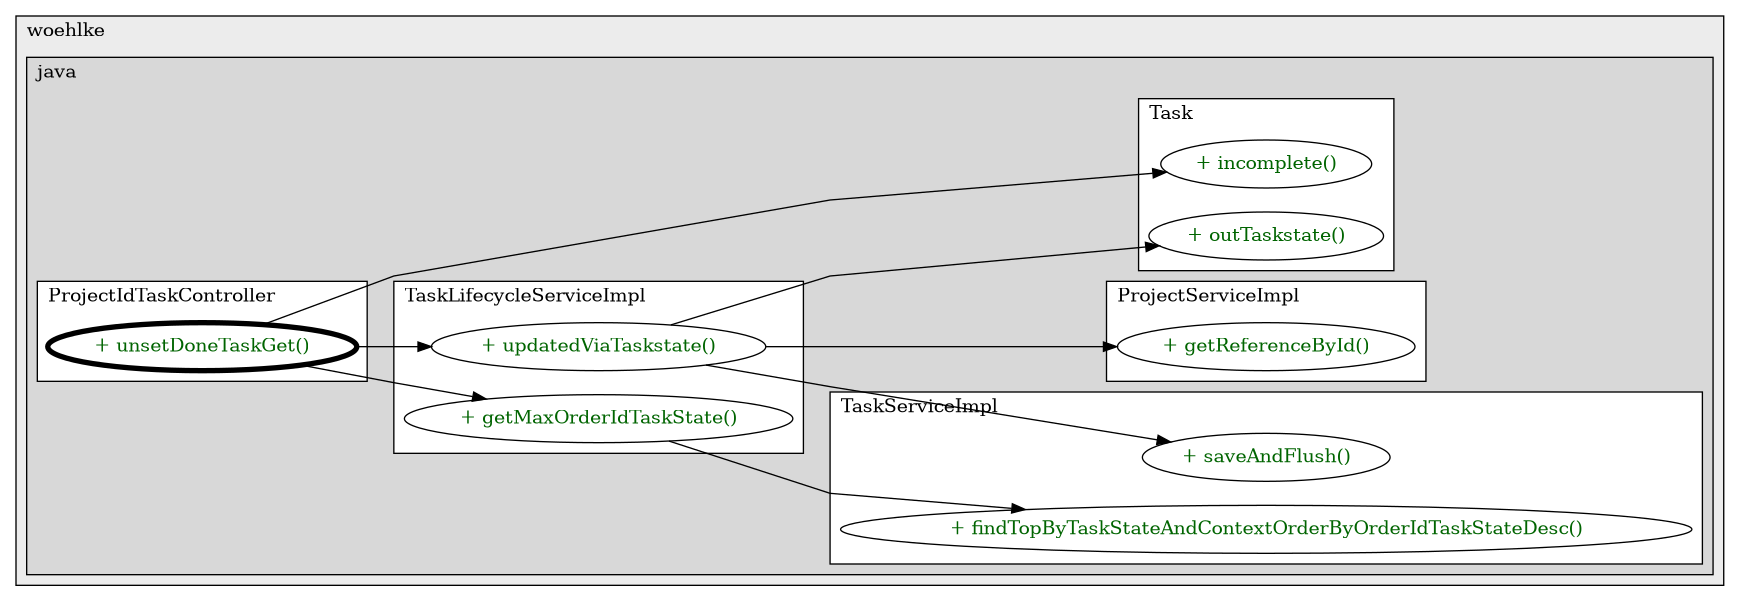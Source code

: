 @startuml

/' diagram meta data start
config=CallConfiguration;
{
  "rootMethod": "org.woehlke.java.simpleworklist.domain.ProjectIdTaskController#unsetDoneTaskGet(Project,UserSessionBean,Task,Model)",
  "projectClassification": {
    "searchMode": "OpenProject", // OpenProject, AllProjects
    "includedProjects": "",
    "pathEndKeywords": "*.impl",
    "isClientPath": "",
    "isClientName": "",
    "isTestPath": "",
    "isTestName": "",
    "isMappingPath": "",
    "isMappingName": "",
    "isDataAccessPath": "",
    "isDataAccessName": "",
    "isDataStructurePath": "",
    "isDataStructureName": "",
    "isInterfaceStructuresPath": "",
    "isInterfaceStructuresName": "",
    "isEntryPointPath": "",
    "isEntryPointName": "",
    "treatFinalFieldsAsMandatory": false
  },
  "graphRestriction": {
    "classPackageExcludeFilter": "",
    "classPackageIncludeFilter": "",
    "classNameExcludeFilter": "",
    "classNameIncludeFilter": "",
    "methodNameExcludeFilter": "",
    "methodNameIncludeFilter": "",
    "removeByInheritance": "", // inheritance/annotation based filtering is done in a second step
    "removeByAnnotation": "",
    "removeByClassPackage": "", // cleanup the graph after inheritance/annotation based filtering is done
    "removeByClassName": "",
    "cutMappings": false,
    "cutEnum": true,
    "cutTests": true,
    "cutClient": true,
    "cutDataAccess": true,
    "cutInterfaceStructures": true,
    "cutDataStructures": true,
    "cutGetterAndSetter": true,
    "cutConstructors": true
  },
  "graphTraversal": {
    "forwardDepth": 3,
    "backwardDepth": 3,
    "classPackageExcludeFilter": "",
    "classPackageIncludeFilter": "",
    "classNameExcludeFilter": "",
    "classNameIncludeFilter": "",
    "methodNameExcludeFilter": "",
    "methodNameIncludeFilter": "",
    "hideMappings": false,
    "hideDataStructures": false,
    "hidePrivateMethods": true,
    "hideInterfaceCalls": true, // indirection: implementation -> interface (is hidden) -> implementation
    "onlyShowApplicationEntryPoints": false, // root node is included
    "useMethodCallsForStructureDiagram": "ForwardOnly" // ForwardOnly, BothDirections, No
  },
  "details": {
    "aggregation": "GroupByClass", // ByClass, GroupByClass, None
    "showMethodParametersTypes": false,
    "showMethodParametersNames": false,
    "showMethodReturnType": false,
    "showPackageLevels": 2,
    "showCallOrder": false,
    "edgeMode": "MethodsOnly", // TypesOnly, MethodsOnly, TypesAndMethods, MethodsAndDirectTypeUsage
    "showDetailedClassStructure": false
  },
  "rootClass": "org.woehlke.java.simpleworklist.domain.ProjectIdTaskController",
  "extensionCallbackMethod": "" // qualified.class.name#methodName - signature: public static String method(String)
}
diagram meta data end '/



digraph g {
    rankdir="LR"
    splines=polyline


'nodes
subgraph cluster_1513072491 {
   	label=woehlke
	labeljust=l
	fillcolor="#ececec"
	style=filled

   subgraph cluster_1573988037 {
   	label=java
	labeljust=l
	fillcolor="#d8d8d8"
	style=filled

   subgraph cluster_1533270679 {
   	label=TaskServiceImpl
	labeljust=l
	fillcolor=white
	style=filled

   TaskServiceImpl309352181XXXfindTopByTaskStateAndContextOrderByOrderIdTaskStateDesc411139375[
	label="+ findTopByTaskStateAndContextOrderByOrderIdTaskStateDesc()"
	style=filled
	fillcolor=white
	tooltip="TaskServiceImpl

null"
	fontcolor=darkgreen
];

TaskServiceImpl309352181XXXsaveAndFlush2599333[
	label="+ saveAndFlush()"
	style=filled
	fillcolor=white
	tooltip="TaskServiceImpl

null"
	fontcolor=darkgreen
];
}

subgraph cluster_1612583461 {
   	label=TaskLifecycleServiceImpl
	labeljust=l
	fillcolor=white
	style=filled

   TaskLifecycleServiceImpl79094691XXXgetMaxOrderIdTaskState411139375[
	label="+ getMaxOrderIdTaskState()"
	style=filled
	fillcolor=white
	tooltip="TaskLifecycleServiceImpl

null"
	fontcolor=darkgreen
];

TaskLifecycleServiceImpl79094691XXXupdatedViaTaskstate2599333[
	label="+ updatedViaTaskstate()"
	style=filled
	fillcolor=white
	tooltip="TaskLifecycleServiceImpl

null"
	fontcolor=darkgreen
];
}

subgraph cluster_2046388601 {
   	label=ProjectIdTaskController
	labeljust=l
	fillcolor=white
	style=filled

   ProjectIdTaskController720069294XXXunsetDoneTaskGet2141287186[
	label="+ unsetDoneTaskGet()"
	style=filled
	fillcolor=white
	tooltip="ProjectIdTaskController

null"
	penwidth=4
	fontcolor=darkgreen
];
}

subgraph cluster_308398869 {
   	label=Task
	labeljust=l
	fillcolor=white
	style=filled

   Task177572226XXXincomplete0[
	label="+ incomplete()"
	style=filled
	fillcolor=white
	tooltip="Task

null"
	fontcolor=darkgreen
];

Task177572226XXXoutTaskstate0[
	label="+ outTaskstate()"
	style=filled
	fillcolor=white
	tooltip="Task

null"
	fontcolor=darkgreen
];
}

subgraph cluster_850699231 {
   	label=ProjectServiceImpl
	labeljust=l
	fillcolor=white
	style=filled

   ProjectServiceImpl139031465XXXgetReferenceById3327612[
	label="+ getReferenceById()"
	style=filled
	fillcolor=white
	tooltip="ProjectServiceImpl

null"
	fontcolor=darkgreen
];
}
}
}

'edges
ProjectIdTaskController720069294XXXunsetDoneTaskGet2141287186 -> Task177572226XXXincomplete0;
ProjectIdTaskController720069294XXXunsetDoneTaskGet2141287186 -> TaskLifecycleServiceImpl79094691XXXgetMaxOrderIdTaskState411139375;
ProjectIdTaskController720069294XXXunsetDoneTaskGet2141287186 -> TaskLifecycleServiceImpl79094691XXXupdatedViaTaskstate2599333;
TaskLifecycleServiceImpl79094691XXXgetMaxOrderIdTaskState411139375 -> TaskServiceImpl309352181XXXfindTopByTaskStateAndContextOrderByOrderIdTaskStateDesc411139375;
TaskLifecycleServiceImpl79094691XXXupdatedViaTaskstate2599333 -> ProjectServiceImpl139031465XXXgetReferenceById3327612;
TaskLifecycleServiceImpl79094691XXXupdatedViaTaskstate2599333 -> Task177572226XXXoutTaskstate0;
TaskLifecycleServiceImpl79094691XXXupdatedViaTaskstate2599333 -> TaskServiceImpl309352181XXXsaveAndFlush2599333;

}
@enduml

